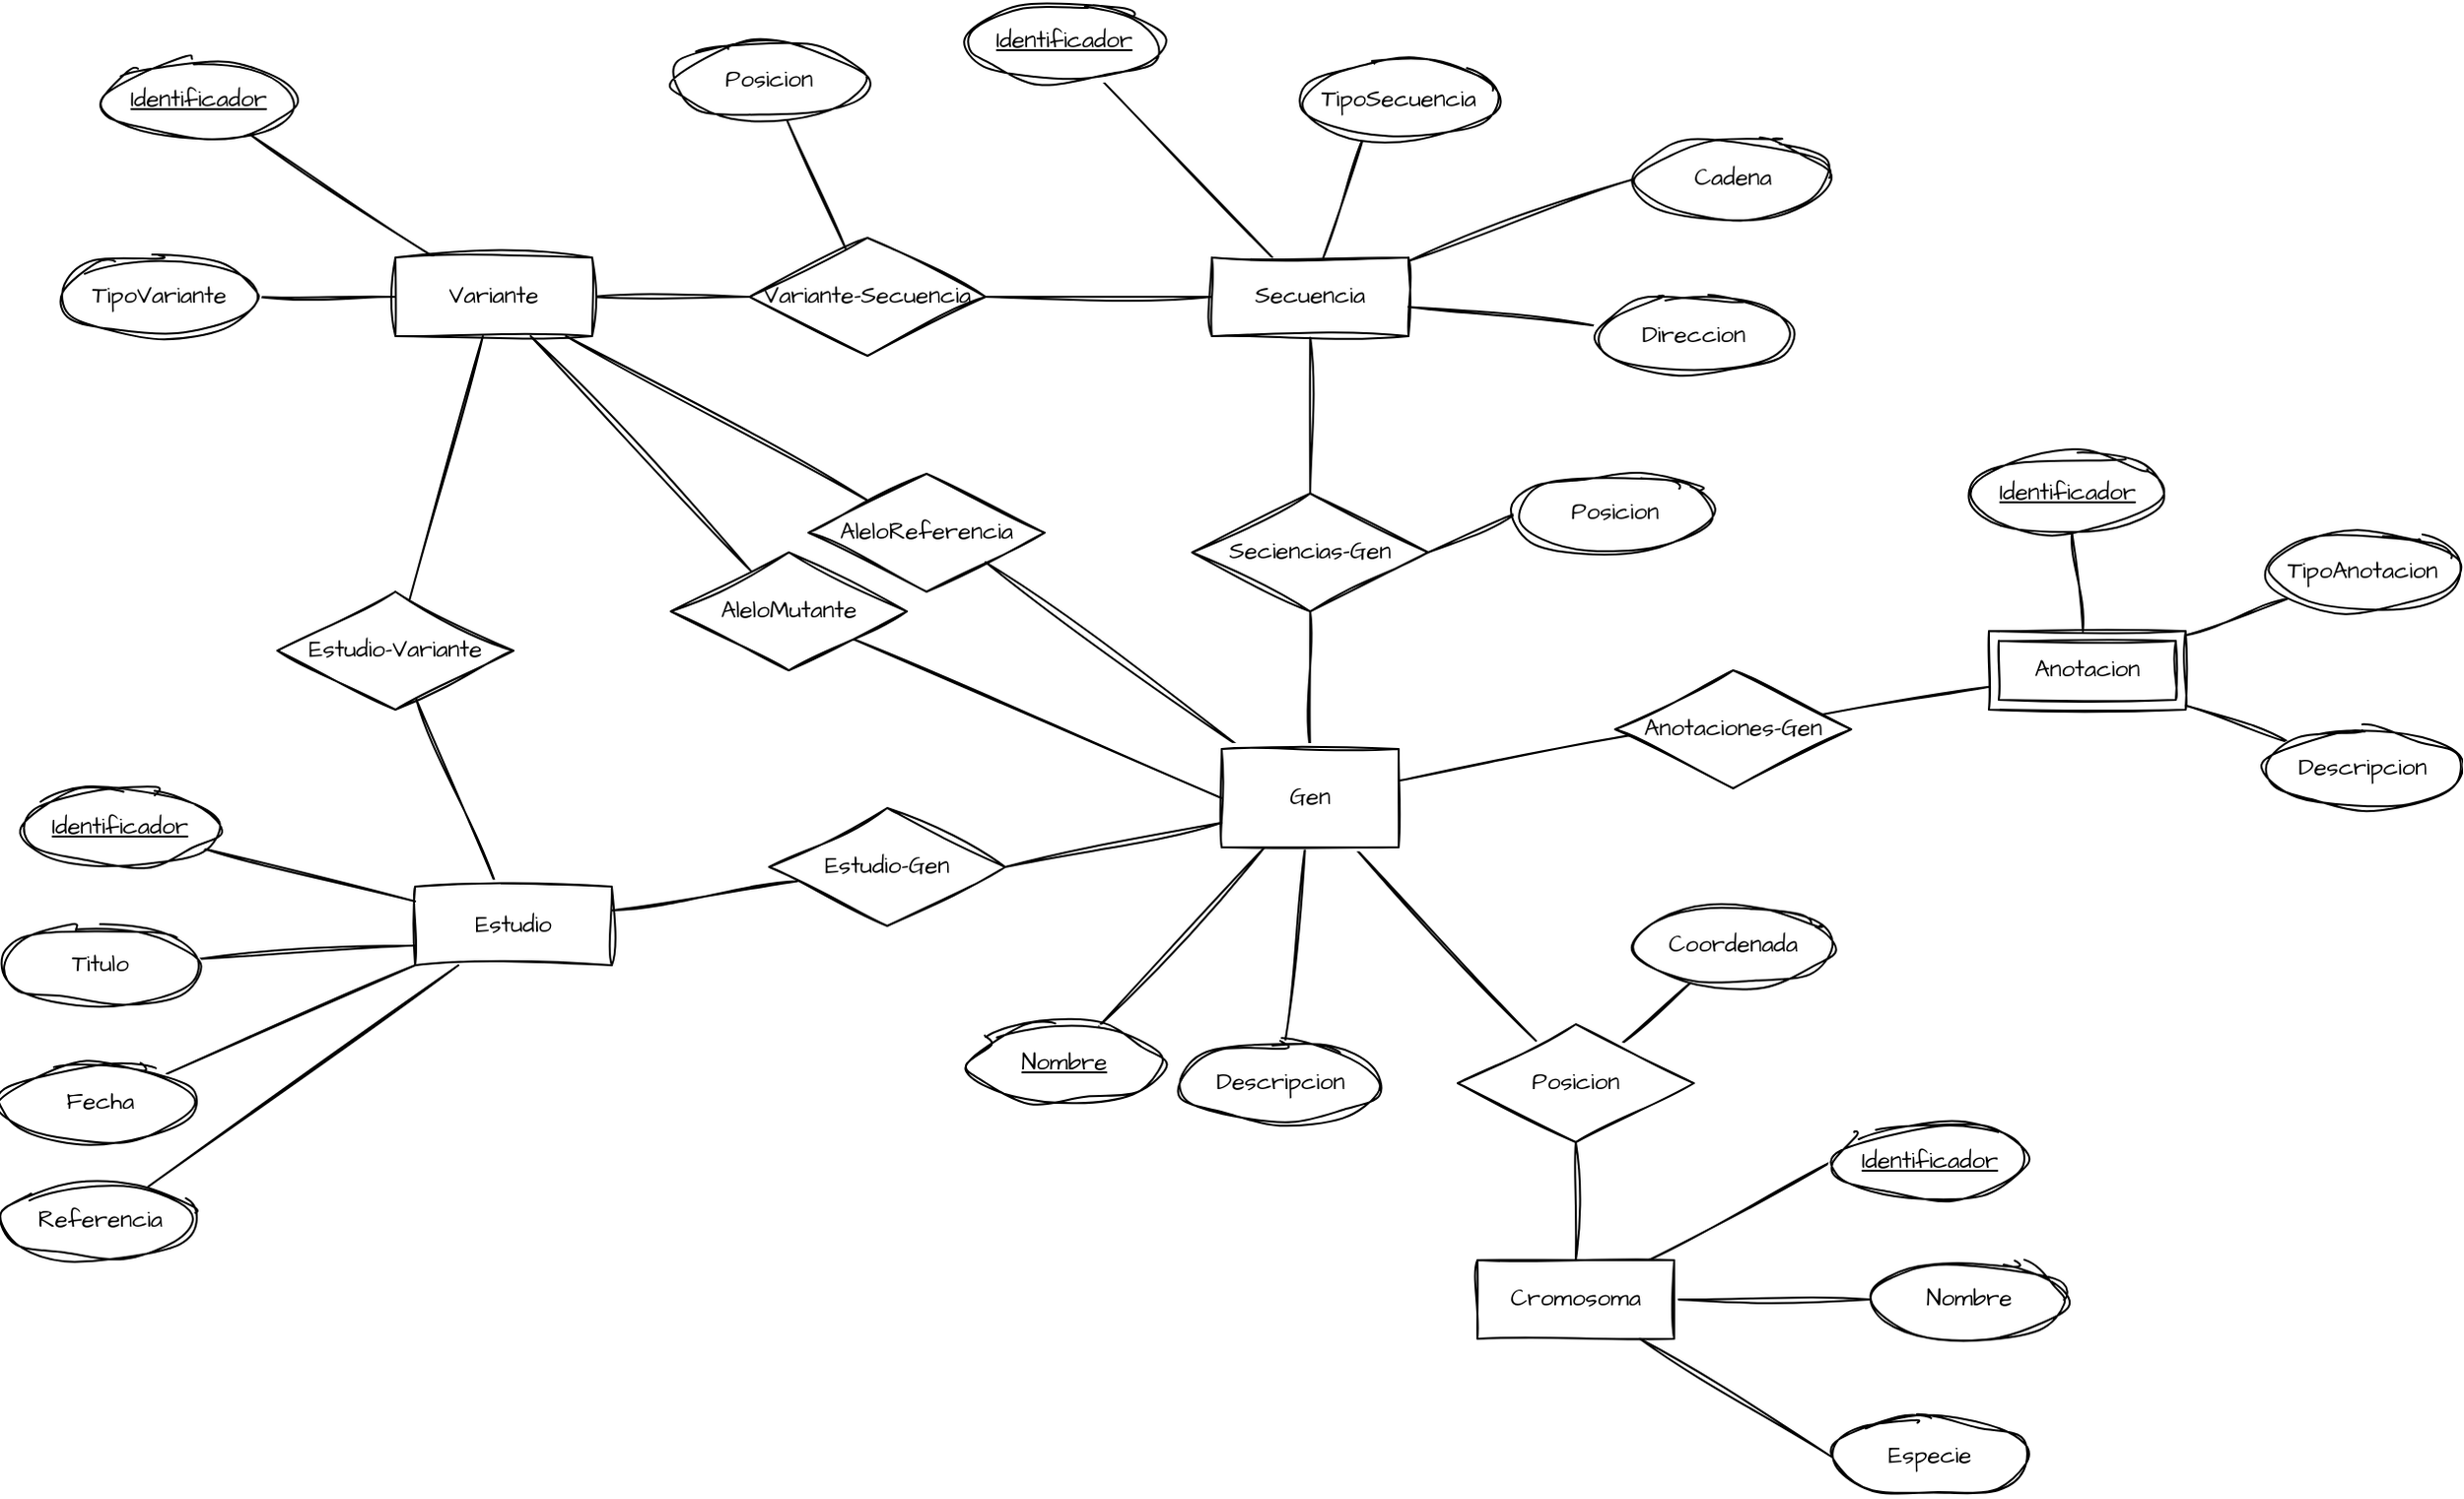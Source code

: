 <mxfile version="24.2.5" type="device">
  <diagram id="R2lEEEUBdFMjLlhIrx00" name="Page-1">
    <mxGraphModel dx="2284" dy="1970" grid="1" gridSize="10" guides="1" tooltips="1" connect="1" arrows="1" fold="1" page="1" pageScale="1" pageWidth="850" pageHeight="1100" math="0" shadow="0" extFonts="Permanent Marker^https://fonts.googleapis.com/css?family=Permanent+Marker">
      <root>
        <mxCell id="0" />
        <mxCell id="1" parent="0" />
        <mxCell id="PZtJmmARqpZn-6BWuwpZ-14" style="rounded=0;sketch=1;hachureGap=4;jiggle=2;curveFitting=1;orthogonalLoop=1;jettySize=auto;html=1;fontFamily=Architects Daughter;fontSource=https%3A%2F%2Ffonts.googleapis.com%2Fcss%3Ffamily%3DArchitects%2BDaughter;endArrow=none;endFill=0;" edge="1" parent="1" source="PZtJmmARqpZn-6BWuwpZ-2" target="PZtJmmARqpZn-6BWuwpZ-36">
          <mxGeometry relative="1" as="geometry" />
        </mxCell>
        <mxCell id="PZtJmmARqpZn-6BWuwpZ-16" style="rounded=0;sketch=1;hachureGap=4;jiggle=2;curveFitting=1;orthogonalLoop=1;jettySize=auto;html=1;fontFamily=Architects Daughter;fontSource=https%3A%2F%2Ffonts.googleapis.com%2Fcss%3Ffamily%3DArchitects%2BDaughter;endArrow=none;endFill=0;" edge="1" parent="1" source="PZtJmmARqpZn-6BWuwpZ-2" target="PZtJmmARqpZn-6BWuwpZ-15">
          <mxGeometry relative="1" as="geometry" />
        </mxCell>
        <mxCell id="PZtJmmARqpZn-6BWuwpZ-20" style="rounded=0;sketch=1;hachureGap=4;jiggle=2;curveFitting=1;orthogonalLoop=1;jettySize=auto;html=1;exitX=0.75;exitY=1;exitDx=0;exitDy=0;fontFamily=Architects Daughter;fontSource=https%3A%2F%2Ffonts.googleapis.com%2Fcss%3Ffamily%3DArchitects%2BDaughter;endArrow=none;endFill=0;" edge="1" parent="1" source="PZtJmmARqpZn-6BWuwpZ-2" target="PZtJmmARqpZn-6BWuwpZ-19">
          <mxGeometry relative="1" as="geometry" />
        </mxCell>
        <mxCell id="PZtJmmARqpZn-6BWuwpZ-34" style="edgeStyle=orthogonalEdgeStyle;rounded=0;sketch=1;hachureGap=4;jiggle=2;curveFitting=1;orthogonalLoop=1;jettySize=auto;html=1;fontFamily=Architects Daughter;fontSource=https%3A%2F%2Ffonts.googleapis.com%2Fcss%3Ffamily%3DArchitects%2BDaughter;endArrow=none;endFill=0;" edge="1" parent="1" source="PZtJmmARqpZn-6BWuwpZ-2" target="PZtJmmARqpZn-6BWuwpZ-6">
          <mxGeometry relative="1" as="geometry" />
        </mxCell>
        <mxCell id="PZtJmmARqpZn-6BWuwpZ-54" style="rounded=0;sketch=1;hachureGap=4;jiggle=2;curveFitting=1;orthogonalLoop=1;jettySize=auto;html=1;fontFamily=Architects Daughter;fontSource=https%3A%2F%2Ffonts.googleapis.com%2Fcss%3Ffamily%3DArchitects%2BDaughter;endArrow=none;endFill=0;entryX=1;entryY=1;entryDx=0;entryDy=0;" edge="1" parent="1" source="PZtJmmARqpZn-6BWuwpZ-2" target="PZtJmmARqpZn-6BWuwpZ-73">
          <mxGeometry relative="1" as="geometry">
            <mxPoint x="200" y="190" as="targetPoint" />
          </mxGeometry>
        </mxCell>
        <mxCell id="PZtJmmARqpZn-6BWuwpZ-2" value="Gen" style="whiteSpace=wrap;html=1;align=center;sketch=1;hachureGap=4;jiggle=2;curveFitting=1;fontFamily=Architects Daughter;fontSource=https%3A%2F%2Ffonts.googleapis.com%2Fcss%3Ffamily%3DArchitects%2BDaughter;" vertex="1" parent="1">
          <mxGeometry x="390" y="230" width="90" height="50" as="geometry" />
        </mxCell>
        <mxCell id="PZtJmmARqpZn-6BWuwpZ-51" style="rounded=0;sketch=1;hachureGap=4;jiggle=2;curveFitting=1;orthogonalLoop=1;jettySize=auto;html=1;fontFamily=Architects Daughter;fontSource=https%3A%2F%2Ffonts.googleapis.com%2Fcss%3Ffamily%3DArchitects%2BDaughter;endArrow=none;endFill=0;" edge="1" parent="1" source="PZtJmmARqpZn-6BWuwpZ-3" target="PZtJmmARqpZn-6BWuwpZ-4">
          <mxGeometry relative="1" as="geometry" />
        </mxCell>
        <mxCell id="PZtJmmARqpZn-6BWuwpZ-3" value="Anotaciones-Gen" style="shape=rhombus;perimeter=rhombusPerimeter;whiteSpace=wrap;html=1;align=center;sketch=1;hachureGap=4;jiggle=2;curveFitting=1;fontFamily=Architects Daughter;fontSource=https%3A%2F%2Ffonts.googleapis.com%2Fcss%3Ffamily%3DArchitects%2BDaughter;" vertex="1" parent="1">
          <mxGeometry x="590" y="190" width="120" height="60" as="geometry" />
        </mxCell>
        <mxCell id="PZtJmmARqpZn-6BWuwpZ-59" style="rounded=0;sketch=1;hachureGap=4;jiggle=2;curveFitting=1;orthogonalLoop=1;jettySize=auto;html=1;fontFamily=Architects Daughter;fontSource=https%3A%2F%2Ffonts.googleapis.com%2Fcss%3Ffamily%3DArchitects%2BDaughter;endArrow=none;endFill=0;" edge="1" parent="1" source="PZtJmmARqpZn-6BWuwpZ-4" target="PZtJmmARqpZn-6BWuwpZ-58">
          <mxGeometry relative="1" as="geometry" />
        </mxCell>
        <mxCell id="PZtJmmARqpZn-6BWuwpZ-77" style="rounded=0;sketch=1;hachureGap=4;jiggle=2;curveFitting=1;orthogonalLoop=1;jettySize=auto;html=1;fontFamily=Architects Daughter;fontSource=https%3A%2F%2Ffonts.googleapis.com%2Fcss%3Ffamily%3DArchitects%2BDaughter;endArrow=none;endFill=0;" edge="1" parent="1" source="PZtJmmARqpZn-6BWuwpZ-4" target="PZtJmmARqpZn-6BWuwpZ-60">
          <mxGeometry relative="1" as="geometry" />
        </mxCell>
        <mxCell id="PZtJmmARqpZn-6BWuwpZ-80" style="rounded=0;sketch=1;hachureGap=4;jiggle=2;curveFitting=1;orthogonalLoop=1;jettySize=auto;html=1;fontFamily=Architects Daughter;fontSource=https%3A%2F%2Ffonts.googleapis.com%2Fcss%3Ffamily%3DArchitects%2BDaughter;endArrow=none;endFill=0;" edge="1" parent="1" source="PZtJmmARqpZn-6BWuwpZ-4" target="PZtJmmARqpZn-6BWuwpZ-79">
          <mxGeometry relative="1" as="geometry" />
        </mxCell>
        <mxCell id="PZtJmmARqpZn-6BWuwpZ-4" value="Anotacion" style="shape=ext;margin=3;double=1;whiteSpace=wrap;html=1;align=center;sketch=1;hachureGap=4;jiggle=2;curveFitting=1;fontFamily=Architects Daughter;fontSource=https%3A%2F%2Ffonts.googleapis.com%2Fcss%3Ffamily%3DArchitects%2BDaughter;" vertex="1" parent="1">
          <mxGeometry x="780" y="170" width="100" height="40" as="geometry" />
        </mxCell>
        <mxCell id="PZtJmmARqpZn-6BWuwpZ-6" value="Seciencias-Gen" style="shape=rhombus;perimeter=rhombusPerimeter;whiteSpace=wrap;html=1;align=center;sketch=1;hachureGap=4;jiggle=2;curveFitting=1;fontFamily=Architects Daughter;fontSource=https%3A%2F%2Ffonts.googleapis.com%2Fcss%3Ffamily%3DArchitects%2BDaughter;" vertex="1" parent="1">
          <mxGeometry x="375" y="100" width="120" height="60" as="geometry" />
        </mxCell>
        <mxCell id="PZtJmmARqpZn-6BWuwpZ-35" style="edgeStyle=orthogonalEdgeStyle;rounded=0;sketch=1;hachureGap=4;jiggle=2;curveFitting=1;orthogonalLoop=1;jettySize=auto;html=1;fontFamily=Architects Daughter;fontSource=https%3A%2F%2Ffonts.googleapis.com%2Fcss%3Ffamily%3DArchitects%2BDaughter;endArrow=none;endFill=0;" edge="1" parent="1" source="PZtJmmARqpZn-6BWuwpZ-8" target="PZtJmmARqpZn-6BWuwpZ-6">
          <mxGeometry relative="1" as="geometry" />
        </mxCell>
        <mxCell id="PZtJmmARqpZn-6BWuwpZ-41" style="rounded=0;sketch=1;hachureGap=4;jiggle=2;curveFitting=1;orthogonalLoop=1;jettySize=auto;html=1;fontFamily=Architects Daughter;fontSource=https%3A%2F%2Ffonts.googleapis.com%2Fcss%3Ffamily%3DArchitects%2BDaughter;endArrow=none;endFill=0;" edge="1" parent="1" source="PZtJmmARqpZn-6BWuwpZ-8" target="PZtJmmARqpZn-6BWuwpZ-40">
          <mxGeometry relative="1" as="geometry" />
        </mxCell>
        <mxCell id="PZtJmmARqpZn-6BWuwpZ-42" style="rounded=0;sketch=1;hachureGap=4;jiggle=2;curveFitting=1;orthogonalLoop=1;jettySize=auto;html=1;entryX=0.32;entryY=0.975;entryDx=0;entryDy=0;fontFamily=Architects Daughter;fontSource=https%3A%2F%2Ffonts.googleapis.com%2Fcss%3Ffamily%3DArchitects%2BDaughter;endArrow=none;endFill=0;entryPerimeter=0;" edge="1" parent="1" source="PZtJmmARqpZn-6BWuwpZ-8" target="PZtJmmARqpZn-6BWuwpZ-37">
          <mxGeometry relative="1" as="geometry" />
        </mxCell>
        <mxCell id="PZtJmmARqpZn-6BWuwpZ-43" style="rounded=0;sketch=1;hachureGap=4;jiggle=2;curveFitting=1;orthogonalLoop=1;jettySize=auto;html=1;entryX=0;entryY=0.5;entryDx=0;entryDy=0;fontFamily=Architects Daughter;fontSource=https%3A%2F%2Ffonts.googleapis.com%2Fcss%3Ffamily%3DArchitects%2BDaughter;endArrow=none;endFill=0;" edge="1" parent="1" source="PZtJmmARqpZn-6BWuwpZ-8" target="PZtJmmARqpZn-6BWuwpZ-38">
          <mxGeometry relative="1" as="geometry" />
        </mxCell>
        <mxCell id="PZtJmmARqpZn-6BWuwpZ-45" style="rounded=0;sketch=1;hachureGap=4;jiggle=2;curveFitting=1;orthogonalLoop=1;jettySize=auto;html=1;fontFamily=Architects Daughter;fontSource=https%3A%2F%2Ffonts.googleapis.com%2Fcss%3Ffamily%3DArchitects%2BDaughter;exitX=1;exitY=0.5;exitDx=0;exitDy=0;endArrow=none;endFill=0;entryX=0;entryY=0.5;entryDx=0;entryDy=0;" edge="1" parent="1" source="PZtJmmARqpZn-6BWuwpZ-6" target="PZtJmmARqpZn-6BWuwpZ-44">
          <mxGeometry relative="1" as="geometry" />
        </mxCell>
        <mxCell id="PZtJmmARqpZn-6BWuwpZ-49" style="rounded=0;sketch=1;hachureGap=4;jiggle=2;curveFitting=1;orthogonalLoop=1;jettySize=auto;html=1;fontFamily=Architects Daughter;fontSource=https%3A%2F%2Ffonts.googleapis.com%2Fcss%3Ffamily%3DArchitects%2BDaughter;endArrow=none;endFill=0;" edge="1" parent="1" source="PZtJmmARqpZn-6BWuwpZ-8" target="PZtJmmARqpZn-6BWuwpZ-48">
          <mxGeometry relative="1" as="geometry" />
        </mxCell>
        <mxCell id="PZtJmmARqpZn-6BWuwpZ-8" value="Secuencia" style="whiteSpace=wrap;html=1;align=center;sketch=1;hachureGap=4;jiggle=2;curveFitting=1;fontFamily=Architects Daughter;fontSource=https%3A%2F%2Ffonts.googleapis.com%2Fcss%3Ffamily%3DArchitects%2BDaughter;" vertex="1" parent="1">
          <mxGeometry x="385" y="-20" width="100" height="40" as="geometry" />
        </mxCell>
        <mxCell id="PZtJmmARqpZn-6BWuwpZ-81" style="rounded=0;sketch=1;hachureGap=4;jiggle=2;curveFitting=1;orthogonalLoop=1;jettySize=auto;html=1;entryX=0;entryY=0.75;entryDx=0;entryDy=0;fontFamily=Architects Daughter;fontSource=https%3A%2F%2Ffonts.googleapis.com%2Fcss%3Ffamily%3DArchitects%2BDaughter;endArrow=none;endFill=0;exitX=1;exitY=0.5;exitDx=0;exitDy=0;" edge="1" parent="1" source="PZtJmmARqpZn-6BWuwpZ-91" target="PZtJmmARqpZn-6BWuwpZ-2">
          <mxGeometry relative="1" as="geometry" />
        </mxCell>
        <mxCell id="PZtJmmARqpZn-6BWuwpZ-92" style="rounded=0;sketch=1;hachureGap=4;jiggle=2;curveFitting=1;orthogonalLoop=1;jettySize=auto;html=1;fontFamily=Architects Daughter;fontSource=https%3A%2F%2Ffonts.googleapis.com%2Fcss%3Ffamily%3DArchitects%2BDaughter;endArrow=none;endFill=0;" edge="1" parent="1" source="PZtJmmARqpZn-6BWuwpZ-9" target="PZtJmmARqpZn-6BWuwpZ-91">
          <mxGeometry relative="1" as="geometry" />
        </mxCell>
        <mxCell id="PZtJmmARqpZn-6BWuwpZ-94" style="rounded=0;sketch=1;hachureGap=4;jiggle=2;curveFitting=1;orthogonalLoop=1;jettySize=auto;html=1;fontFamily=Architects Daughter;fontSource=https%3A%2F%2Ffonts.googleapis.com%2Fcss%3Ffamily%3DArchitects%2BDaughter;endArrow=none;endFill=0;" edge="1" parent="1" source="PZtJmmARqpZn-6BWuwpZ-9" target="PZtJmmARqpZn-6BWuwpZ-93">
          <mxGeometry relative="1" as="geometry" />
        </mxCell>
        <mxCell id="PZtJmmARqpZn-6BWuwpZ-9" value="Estudio" style="whiteSpace=wrap;html=1;align=center;sketch=1;hachureGap=4;jiggle=2;curveFitting=1;fontFamily=Architects Daughter;fontSource=https%3A%2F%2Ffonts.googleapis.com%2Fcss%3Ffamily%3DArchitects%2BDaughter;" vertex="1" parent="1">
          <mxGeometry x="-20" y="300" width="100" height="40" as="geometry" />
        </mxCell>
        <mxCell id="PZtJmmARqpZn-6BWuwpZ-55" style="rounded=0;sketch=1;hachureGap=4;jiggle=2;curveFitting=1;orthogonalLoop=1;jettySize=auto;html=1;fontFamily=Architects Daughter;fontSource=https%3A%2F%2Ffonts.googleapis.com%2Fcss%3Ffamily%3DArchitects%2BDaughter;endArrow=none;endFill=0;exitX=0;exitY=0.5;exitDx=0;exitDy=0;entryX=1;entryY=0.5;entryDx=0;entryDy=0;" edge="1" parent="1" source="PZtJmmARqpZn-6BWuwpZ-8" target="PZtJmmARqpZn-6BWuwpZ-11">
          <mxGeometry relative="1" as="geometry" />
        </mxCell>
        <mxCell id="PZtJmmARqpZn-6BWuwpZ-11" value="Variante-Secuencia" style="shape=rhombus;perimeter=rhombusPerimeter;whiteSpace=wrap;html=1;align=center;sketch=1;hachureGap=4;jiggle=2;curveFitting=1;fontFamily=Architects Daughter;fontSource=https%3A%2F%2Ffonts.googleapis.com%2Fcss%3Ffamily%3DArchitects%2BDaughter;" vertex="1" parent="1">
          <mxGeometry x="150" y="-30" width="120" height="60" as="geometry" />
        </mxCell>
        <mxCell id="PZtJmmARqpZn-6BWuwpZ-15" value="Descripcion" style="ellipse;whiteSpace=wrap;html=1;align=center;sketch=1;hachureGap=4;jiggle=2;curveFitting=1;fontFamily=Architects Daughter;fontSource=https%3A%2F%2Ffonts.googleapis.com%2Fcss%3Ffamily%3DArchitects%2BDaughter;" vertex="1" parent="1">
          <mxGeometry x="370" y="380" width="100" height="40" as="geometry" />
        </mxCell>
        <mxCell id="PZtJmmARqpZn-6BWuwpZ-23" style="rounded=0;sketch=1;hachureGap=4;jiggle=2;curveFitting=1;orthogonalLoop=1;jettySize=auto;html=1;entryX=0;entryY=0.5;entryDx=0;entryDy=0;fontFamily=Architects Daughter;fontSource=https%3A%2F%2Ffonts.googleapis.com%2Fcss%3Ffamily%3DArchitects%2BDaughter;endArrow=none;endFill=0;" edge="1" parent="1" source="PZtJmmARqpZn-6BWuwpZ-18" target="PZtJmmARqpZn-6BWuwpZ-22">
          <mxGeometry relative="1" as="geometry" />
        </mxCell>
        <mxCell id="PZtJmmARqpZn-6BWuwpZ-27" style="rounded=0;sketch=1;hachureGap=4;jiggle=2;curveFitting=1;orthogonalLoop=1;jettySize=auto;html=1;entryX=0;entryY=0.5;entryDx=0;entryDy=0;fontFamily=Architects Daughter;fontSource=https%3A%2F%2Ffonts.googleapis.com%2Fcss%3Ffamily%3DArchitects%2BDaughter;endArrow=none;endFill=0;" edge="1" parent="1" source="PZtJmmARqpZn-6BWuwpZ-18" target="PZtJmmARqpZn-6BWuwpZ-26">
          <mxGeometry relative="1" as="geometry" />
        </mxCell>
        <mxCell id="PZtJmmARqpZn-6BWuwpZ-29" style="edgeStyle=orthogonalEdgeStyle;rounded=0;sketch=1;hachureGap=4;jiggle=2;curveFitting=1;orthogonalLoop=1;jettySize=auto;html=1;fontFamily=Architects Daughter;fontSource=https%3A%2F%2Ffonts.googleapis.com%2Fcss%3Ffamily%3DArchitects%2BDaughter;endArrow=none;endFill=0;" edge="1" parent="1" source="PZtJmmARqpZn-6BWuwpZ-18" target="PZtJmmARqpZn-6BWuwpZ-24">
          <mxGeometry relative="1" as="geometry" />
        </mxCell>
        <mxCell id="PZtJmmARqpZn-6BWuwpZ-18" value="Cromosoma" style="whiteSpace=wrap;html=1;align=center;sketch=1;hachureGap=4;jiggle=2;curveFitting=1;fontFamily=Architects Daughter;fontSource=https%3A%2F%2Ffonts.googleapis.com%2Fcss%3Ffamily%3DArchitects%2BDaughter;" vertex="1" parent="1">
          <mxGeometry x="520" y="490" width="100" height="40" as="geometry" />
        </mxCell>
        <mxCell id="PZtJmmARqpZn-6BWuwpZ-21" style="rounded=0;sketch=1;hachureGap=4;jiggle=2;curveFitting=1;orthogonalLoop=1;jettySize=auto;html=1;fontFamily=Architects Daughter;fontSource=https%3A%2F%2Ffonts.googleapis.com%2Fcss%3Ffamily%3DArchitects%2BDaughter;endArrow=none;endFill=0;" edge="1" parent="1" source="PZtJmmARqpZn-6BWuwpZ-19" target="PZtJmmARqpZn-6BWuwpZ-18">
          <mxGeometry relative="1" as="geometry" />
        </mxCell>
        <mxCell id="PZtJmmARqpZn-6BWuwpZ-31" style="rounded=0;sketch=1;hachureGap=4;jiggle=2;curveFitting=1;orthogonalLoop=1;jettySize=auto;html=1;fontFamily=Architects Daughter;fontSource=https%3A%2F%2Ffonts.googleapis.com%2Fcss%3Ffamily%3DArchitects%2BDaughter;endArrow=none;endFill=0;" edge="1" parent="1" source="PZtJmmARqpZn-6BWuwpZ-19" target="PZtJmmARqpZn-6BWuwpZ-30">
          <mxGeometry relative="1" as="geometry" />
        </mxCell>
        <mxCell id="PZtJmmARqpZn-6BWuwpZ-19" value="Posicion" style="shape=rhombus;perimeter=rhombusPerimeter;whiteSpace=wrap;html=1;align=center;sketch=1;hachureGap=4;jiggle=2;curveFitting=1;fontFamily=Architects Daughter;fontSource=https%3A%2F%2Ffonts.googleapis.com%2Fcss%3Ffamily%3DArchitects%2BDaughter;" vertex="1" parent="1">
          <mxGeometry x="510" y="370" width="120" height="60" as="geometry" />
        </mxCell>
        <mxCell id="PZtJmmARqpZn-6BWuwpZ-22" value="Identificador" style="ellipse;whiteSpace=wrap;html=1;align=center;fontStyle=4;sketch=1;hachureGap=4;jiggle=2;curveFitting=1;fontFamily=Architects Daughter;fontSource=https%3A%2F%2Ffonts.googleapis.com%2Fcss%3Ffamily%3DArchitects%2BDaughter;" vertex="1" parent="1">
          <mxGeometry x="700" y="420" width="100" height="40" as="geometry" />
        </mxCell>
        <mxCell id="PZtJmmARqpZn-6BWuwpZ-24" value="Nombre" style="ellipse;whiteSpace=wrap;html=1;align=center;sketch=1;hachureGap=4;jiggle=2;curveFitting=1;fontFamily=Architects Daughter;fontSource=https%3A%2F%2Ffonts.googleapis.com%2Fcss%3Ffamily%3DArchitects%2BDaughter;" vertex="1" parent="1">
          <mxGeometry x="720" y="490" width="100" height="40" as="geometry" />
        </mxCell>
        <mxCell id="PZtJmmARqpZn-6BWuwpZ-26" value="Especie" style="ellipse;whiteSpace=wrap;html=1;align=center;sketch=1;hachureGap=4;jiggle=2;curveFitting=1;fontFamily=Architects Daughter;fontSource=https%3A%2F%2Ffonts.googleapis.com%2Fcss%3Ffamily%3DArchitects%2BDaughter;" vertex="1" parent="1">
          <mxGeometry x="700" y="570" width="100" height="40" as="geometry" />
        </mxCell>
        <mxCell id="PZtJmmARqpZn-6BWuwpZ-30" value="Coordenada" style="ellipse;whiteSpace=wrap;html=1;align=center;sketch=1;hachureGap=4;jiggle=2;curveFitting=1;fontFamily=Architects Daughter;fontSource=https%3A%2F%2Ffonts.googleapis.com%2Fcss%3Ffamily%3DArchitects%2BDaughter;" vertex="1" parent="1">
          <mxGeometry x="600" y="310" width="100" height="40" as="geometry" />
        </mxCell>
        <mxCell id="PZtJmmARqpZn-6BWuwpZ-36" value="Nombre" style="ellipse;whiteSpace=wrap;html=1;align=center;fontStyle=4;sketch=1;hachureGap=4;jiggle=2;curveFitting=1;fontFamily=Architects Daughter;fontSource=https%3A%2F%2Ffonts.googleapis.com%2Fcss%3Ffamily%3DArchitects%2BDaughter;" vertex="1" parent="1">
          <mxGeometry x="260" y="370" width="100" height="40" as="geometry" />
        </mxCell>
        <mxCell id="PZtJmmARqpZn-6BWuwpZ-37" value="TipoSecuencia" style="ellipse;whiteSpace=wrap;html=1;align=center;sketch=1;hachureGap=4;jiggle=2;curveFitting=1;fontFamily=Architects Daughter;fontSource=https%3A%2F%2Ffonts.googleapis.com%2Fcss%3Ffamily%3DArchitects%2BDaughter;" vertex="1" parent="1">
          <mxGeometry x="430" y="-120" width="100" height="40" as="geometry" />
        </mxCell>
        <mxCell id="PZtJmmARqpZn-6BWuwpZ-38" value="Cadena" style="ellipse;whiteSpace=wrap;html=1;align=center;sketch=1;hachureGap=4;jiggle=2;curveFitting=1;fontFamily=Architects Daughter;fontSource=https%3A%2F%2Ffonts.googleapis.com%2Fcss%3Ffamily%3DArchitects%2BDaughter;" vertex="1" parent="1">
          <mxGeometry x="600" y="-80" width="100" height="40" as="geometry" />
        </mxCell>
        <mxCell id="PZtJmmARqpZn-6BWuwpZ-40" value="Identificador" style="ellipse;whiteSpace=wrap;html=1;align=center;fontStyle=4;sketch=1;hachureGap=4;jiggle=2;curveFitting=1;fontFamily=Architects Daughter;fontSource=https%3A%2F%2Ffonts.googleapis.com%2Fcss%3Ffamily%3DArchitects%2BDaughter;" vertex="1" parent="1">
          <mxGeometry x="260" y="-150" width="100" height="40" as="geometry" />
        </mxCell>
        <mxCell id="PZtJmmARqpZn-6BWuwpZ-44" value="Posicion" style="ellipse;whiteSpace=wrap;html=1;align=center;sketch=1;hachureGap=4;jiggle=2;curveFitting=1;fontFamily=Architects Daughter;fontSource=https%3A%2F%2Ffonts.googleapis.com%2Fcss%3Ffamily%3DArchitects%2BDaughter;" vertex="1" parent="1">
          <mxGeometry x="540" y="90" width="100" height="40" as="geometry" />
        </mxCell>
        <mxCell id="PZtJmmARqpZn-6BWuwpZ-48" value="Direccion" style="ellipse;whiteSpace=wrap;html=1;align=center;sketch=1;hachureGap=4;jiggle=2;curveFitting=1;fontFamily=Architects Daughter;fontSource=https%3A%2F%2Ffonts.googleapis.com%2Fcss%3Ffamily%3DArchitects%2BDaughter;" vertex="1" parent="1">
          <mxGeometry x="580" width="100" height="40" as="geometry" />
        </mxCell>
        <mxCell id="PZtJmmARqpZn-6BWuwpZ-50" style="rounded=0;sketch=1;hachureGap=4;jiggle=2;curveFitting=1;orthogonalLoop=1;jettySize=auto;html=1;entryX=0.067;entryY=0.55;entryDx=0;entryDy=0;entryPerimeter=0;fontFamily=Architects Daughter;fontSource=https%3A%2F%2Ffonts.googleapis.com%2Fcss%3Ffamily%3DArchitects%2BDaughter;endArrow=none;endFill=0;" edge="1" parent="1" source="PZtJmmARqpZn-6BWuwpZ-2" target="PZtJmmARqpZn-6BWuwpZ-3">
          <mxGeometry relative="1" as="geometry" />
        </mxCell>
        <mxCell id="PZtJmmARqpZn-6BWuwpZ-67" style="rounded=0;sketch=1;hachureGap=4;jiggle=2;curveFitting=1;orthogonalLoop=1;jettySize=auto;html=1;entryX=0;entryY=0.5;entryDx=0;entryDy=0;fontFamily=Architects Daughter;fontSource=https%3A%2F%2Ffonts.googleapis.com%2Fcss%3Ffamily%3DArchitects%2BDaughter;endArrow=none;endFill=0;" edge="1" parent="1" source="PZtJmmARqpZn-6BWuwpZ-52" target="PZtJmmARqpZn-6BWuwpZ-11">
          <mxGeometry relative="1" as="geometry" />
        </mxCell>
        <mxCell id="PZtJmmARqpZn-6BWuwpZ-78" style="rounded=0;sketch=1;hachureGap=4;jiggle=2;curveFitting=1;orthogonalLoop=1;jettySize=auto;html=1;fontFamily=Architects Daughter;fontSource=https%3A%2F%2Ffonts.googleapis.com%2Fcss%3Ffamily%3DArchitects%2BDaughter;endArrow=none;endFill=0;" edge="1" parent="1" source="PZtJmmARqpZn-6BWuwpZ-52" target="PZtJmmARqpZn-6BWuwpZ-76">
          <mxGeometry relative="1" as="geometry" />
        </mxCell>
        <mxCell id="PZtJmmARqpZn-6BWuwpZ-52" value="Variante" style="whiteSpace=wrap;html=1;align=center;sketch=1;hachureGap=4;jiggle=2;curveFitting=1;fontFamily=Architects Daughter;fontSource=https%3A%2F%2Ffonts.googleapis.com%2Fcss%3Ffamily%3DArchitects%2BDaughter;" vertex="1" parent="1">
          <mxGeometry x="-30" y="-20" width="100" height="40" as="geometry" />
        </mxCell>
        <mxCell id="PZtJmmARqpZn-6BWuwpZ-57" style="rounded=0;sketch=1;hachureGap=4;jiggle=2;curveFitting=1;orthogonalLoop=1;jettySize=auto;html=1;fontFamily=Architects Daughter;fontSource=https%3A%2F%2Ffonts.googleapis.com%2Fcss%3Ffamily%3DArchitects%2BDaughter;endArrow=none;endFill=0;" edge="1" parent="1" source="PZtJmmARqpZn-6BWuwpZ-56" target="PZtJmmARqpZn-6BWuwpZ-11">
          <mxGeometry relative="1" as="geometry" />
        </mxCell>
        <mxCell id="PZtJmmARqpZn-6BWuwpZ-56" value="Posicion" style="ellipse;whiteSpace=wrap;html=1;align=center;sketch=1;hachureGap=4;jiggle=2;curveFitting=1;fontFamily=Architects Daughter;fontSource=https%3A%2F%2Ffonts.googleapis.com%2Fcss%3Ffamily%3DArchitects%2BDaughter;" vertex="1" parent="1">
          <mxGeometry x="110" y="-130" width="100" height="40" as="geometry" />
        </mxCell>
        <mxCell id="PZtJmmARqpZn-6BWuwpZ-58" value="Identificador" style="ellipse;whiteSpace=wrap;html=1;align=center;fontStyle=4;sketch=1;hachureGap=4;jiggle=2;curveFitting=1;fontFamily=Architects Daughter;fontSource=https%3A%2F%2Ffonts.googleapis.com%2Fcss%3Ffamily%3DArchitects%2BDaughter;" vertex="1" parent="1">
          <mxGeometry x="770" y="80" width="100" height="40" as="geometry" />
        </mxCell>
        <mxCell id="PZtJmmARqpZn-6BWuwpZ-60" value="TipoAnotacion" style="ellipse;whiteSpace=wrap;html=1;align=center;sketch=1;hachureGap=4;jiggle=2;curveFitting=1;fontFamily=Architects Daughter;fontSource=https%3A%2F%2Ffonts.googleapis.com%2Fcss%3Ffamily%3DArchitects%2BDaughter;" vertex="1" parent="1">
          <mxGeometry x="920" y="120" width="100" height="40" as="geometry" />
        </mxCell>
        <mxCell id="PZtJmmARqpZn-6BWuwpZ-63" style="edgeStyle=orthogonalEdgeStyle;rounded=0;sketch=1;hachureGap=4;jiggle=2;curveFitting=1;orthogonalLoop=1;jettySize=auto;html=1;entryX=0;entryY=0.5;entryDx=0;entryDy=0;fontFamily=Architects Daughter;fontSource=https%3A%2F%2Ffonts.googleapis.com%2Fcss%3Ffamily%3DArchitects%2BDaughter;endArrow=none;endFill=0;" edge="1" parent="1" source="PZtJmmARqpZn-6BWuwpZ-62" target="PZtJmmARqpZn-6BWuwpZ-52">
          <mxGeometry relative="1" as="geometry" />
        </mxCell>
        <mxCell id="PZtJmmARqpZn-6BWuwpZ-62" value="TipoVariante" style="ellipse;whiteSpace=wrap;html=1;align=center;sketch=1;hachureGap=4;jiggle=2;curveFitting=1;fontFamily=Architects Daughter;fontSource=https%3A%2F%2Ffonts.googleapis.com%2Fcss%3Ffamily%3DArchitects%2BDaughter;" vertex="1" parent="1">
          <mxGeometry x="-200" y="-20" width="100" height="40" as="geometry" />
        </mxCell>
        <mxCell id="PZtJmmARqpZn-6BWuwpZ-71" style="rounded=0;sketch=1;hachureGap=4;jiggle=2;curveFitting=1;orthogonalLoop=1;jettySize=auto;html=1;fontFamily=Architects Daughter;fontSource=https%3A%2F%2Ffonts.googleapis.com%2Fcss%3Ffamily%3DArchitects%2BDaughter;endArrow=none;endFill=0;" edge="1" parent="1" source="PZtJmmARqpZn-6BWuwpZ-70" target="PZtJmmARqpZn-6BWuwpZ-52">
          <mxGeometry relative="1" as="geometry" />
        </mxCell>
        <mxCell id="PZtJmmARqpZn-6BWuwpZ-72" style="rounded=0;sketch=1;hachureGap=4;jiggle=2;curveFitting=1;orthogonalLoop=1;jettySize=auto;html=1;fontFamily=Architects Daughter;fontSource=https%3A%2F%2Ffonts.googleapis.com%2Fcss%3Ffamily%3DArchitects%2BDaughter;entryX=0;entryY=0.5;entryDx=0;entryDy=0;endArrow=none;endFill=0;" edge="1" parent="1" source="PZtJmmARqpZn-6BWuwpZ-70" target="PZtJmmARqpZn-6BWuwpZ-2">
          <mxGeometry relative="1" as="geometry">
            <mxPoint x="-10" y="130" as="targetPoint" />
          </mxGeometry>
        </mxCell>
        <mxCell id="PZtJmmARqpZn-6BWuwpZ-70" value="AleloMutante" style="shape=rhombus;perimeter=rhombusPerimeter;whiteSpace=wrap;html=1;align=center;sketch=1;hachureGap=4;jiggle=2;curveFitting=1;fontFamily=Architects Daughter;fontSource=https%3A%2F%2Ffonts.googleapis.com%2Fcss%3Ffamily%3DArchitects%2BDaughter;" vertex="1" parent="1">
          <mxGeometry x="110" y="130" width="120" height="60" as="geometry" />
        </mxCell>
        <mxCell id="PZtJmmARqpZn-6BWuwpZ-74" style="rounded=0;sketch=1;hachureGap=4;jiggle=2;curveFitting=1;orthogonalLoop=1;jettySize=auto;html=1;fontFamily=Architects Daughter;fontSource=https%3A%2F%2Ffonts.googleapis.com%2Fcss%3Ffamily%3DArchitects%2BDaughter;endArrow=none;endFill=0;" edge="1" parent="1" source="PZtJmmARqpZn-6BWuwpZ-73" target="PZtJmmARqpZn-6BWuwpZ-52">
          <mxGeometry relative="1" as="geometry" />
        </mxCell>
        <mxCell id="PZtJmmARqpZn-6BWuwpZ-73" value="AleloReferencia" style="shape=rhombus;perimeter=rhombusPerimeter;whiteSpace=wrap;html=1;align=center;sketch=1;hachureGap=4;jiggle=2;curveFitting=1;fontFamily=Architects Daughter;fontSource=https%3A%2F%2Ffonts.googleapis.com%2Fcss%3Ffamily%3DArchitects%2BDaughter;" vertex="1" parent="1">
          <mxGeometry x="180" y="90" width="120" height="60" as="geometry" />
        </mxCell>
        <mxCell id="PZtJmmARqpZn-6BWuwpZ-76" value="Identificador" style="ellipse;whiteSpace=wrap;html=1;align=center;fontStyle=4;sketch=1;hachureGap=4;jiggle=2;curveFitting=1;fontFamily=Architects Daughter;fontSource=https%3A%2F%2Ffonts.googleapis.com%2Fcss%3Ffamily%3DArchitects%2BDaughter;" vertex="1" parent="1">
          <mxGeometry x="-180" y="-120" width="100" height="40" as="geometry" />
        </mxCell>
        <mxCell id="PZtJmmARqpZn-6BWuwpZ-79" value="Descripcion" style="ellipse;whiteSpace=wrap;html=1;align=center;sketch=1;hachureGap=4;jiggle=2;curveFitting=1;fontFamily=Architects Daughter;fontSource=https%3A%2F%2Ffonts.googleapis.com%2Fcss%3Ffamily%3DArchitects%2BDaughter;" vertex="1" parent="1">
          <mxGeometry x="920" y="220" width="100" height="40" as="geometry" />
        </mxCell>
        <mxCell id="PZtJmmARqpZn-6BWuwpZ-87" value="" style="rounded=0;sketch=1;hachureGap=4;jiggle=2;curveFitting=1;orthogonalLoop=1;jettySize=auto;html=1;fontFamily=Architects Daughter;fontSource=https%3A%2F%2Ffonts.googleapis.com%2Fcss%3Ffamily%3DArchitects%2BDaughter;endArrow=none;endFill=0;" edge="1" parent="1" source="PZtJmmARqpZn-6BWuwpZ-82" target="PZtJmmARqpZn-6BWuwpZ-9">
          <mxGeometry relative="1" as="geometry" />
        </mxCell>
        <mxCell id="PZtJmmARqpZn-6BWuwpZ-82" value="Identificador" style="ellipse;whiteSpace=wrap;html=1;align=center;fontStyle=4;sketch=1;hachureGap=4;jiggle=2;curveFitting=1;fontFamily=Architects Daughter;fontSource=https%3A%2F%2Ffonts.googleapis.com%2Fcss%3Ffamily%3DArchitects%2BDaughter;" vertex="1" parent="1">
          <mxGeometry x="-220" y="250" width="100" height="40" as="geometry" />
        </mxCell>
        <mxCell id="PZtJmmARqpZn-6BWuwpZ-88" style="rounded=0;sketch=1;hachureGap=4;jiggle=2;curveFitting=1;orthogonalLoop=1;jettySize=auto;html=1;entryX=0;entryY=0.75;entryDx=0;entryDy=0;fontFamily=Architects Daughter;fontSource=https%3A%2F%2Ffonts.googleapis.com%2Fcss%3Ffamily%3DArchitects%2BDaughter;endArrow=none;endFill=0;" edge="1" parent="1" source="PZtJmmARqpZn-6BWuwpZ-84" target="PZtJmmARqpZn-6BWuwpZ-9">
          <mxGeometry relative="1" as="geometry" />
        </mxCell>
        <mxCell id="PZtJmmARqpZn-6BWuwpZ-84" value="Titulo" style="ellipse;whiteSpace=wrap;html=1;align=center;sketch=1;hachureGap=4;jiggle=2;curveFitting=1;fontFamily=Architects Daughter;fontSource=https%3A%2F%2Ffonts.googleapis.com%2Fcss%3Ffamily%3DArchitects%2BDaughter;" vertex="1" parent="1">
          <mxGeometry x="-230" y="320" width="100" height="40" as="geometry" />
        </mxCell>
        <mxCell id="PZtJmmARqpZn-6BWuwpZ-89" style="rounded=0;sketch=1;hachureGap=4;jiggle=2;curveFitting=1;orthogonalLoop=1;jettySize=auto;html=1;entryX=0;entryY=1;entryDx=0;entryDy=0;fontFamily=Architects Daughter;fontSource=https%3A%2F%2Ffonts.googleapis.com%2Fcss%3Ffamily%3DArchitects%2BDaughter;endArrow=none;endFill=0;" edge="1" parent="1" source="PZtJmmARqpZn-6BWuwpZ-85" target="PZtJmmARqpZn-6BWuwpZ-9">
          <mxGeometry relative="1" as="geometry" />
        </mxCell>
        <mxCell id="PZtJmmARqpZn-6BWuwpZ-85" value="Fecha" style="ellipse;whiteSpace=wrap;html=1;align=center;sketch=1;hachureGap=4;jiggle=2;curveFitting=1;fontFamily=Architects Daughter;fontSource=https%3A%2F%2Ffonts.googleapis.com%2Fcss%3Ffamily%3DArchitects%2BDaughter;" vertex="1" parent="1">
          <mxGeometry x="-230" y="390" width="100" height="40" as="geometry" />
        </mxCell>
        <mxCell id="PZtJmmARqpZn-6BWuwpZ-90" style="rounded=0;sketch=1;hachureGap=4;jiggle=2;curveFitting=1;orthogonalLoop=1;jettySize=auto;html=1;fontFamily=Architects Daughter;fontSource=https%3A%2F%2Ffonts.googleapis.com%2Fcss%3Ffamily%3DArchitects%2BDaughter;endArrow=none;endFill=0;" edge="1" parent="1" source="PZtJmmARqpZn-6BWuwpZ-86" target="PZtJmmARqpZn-6BWuwpZ-9">
          <mxGeometry relative="1" as="geometry" />
        </mxCell>
        <mxCell id="PZtJmmARqpZn-6BWuwpZ-86" value="Referencia" style="ellipse;whiteSpace=wrap;html=1;align=center;sketch=1;hachureGap=4;jiggle=2;curveFitting=1;fontFamily=Architects Daughter;fontSource=https%3A%2F%2Ffonts.googleapis.com%2Fcss%3Ffamily%3DArchitects%2BDaughter;" vertex="1" parent="1">
          <mxGeometry x="-230" y="450" width="100" height="40" as="geometry" />
        </mxCell>
        <mxCell id="PZtJmmARqpZn-6BWuwpZ-91" value="Estudio-Gen" style="shape=rhombus;perimeter=rhombusPerimeter;whiteSpace=wrap;html=1;align=center;sketch=1;hachureGap=4;jiggle=2;curveFitting=1;fontFamily=Architects Daughter;fontSource=https%3A%2F%2Ffonts.googleapis.com%2Fcss%3Ffamily%3DArchitects%2BDaughter;" vertex="1" parent="1">
          <mxGeometry x="160" y="260" width="120" height="60" as="geometry" />
        </mxCell>
        <mxCell id="PZtJmmARqpZn-6BWuwpZ-95" style="rounded=0;sketch=1;hachureGap=4;jiggle=2;curveFitting=1;orthogonalLoop=1;jettySize=auto;html=1;fontFamily=Architects Daughter;fontSource=https%3A%2F%2Ffonts.googleapis.com%2Fcss%3Ffamily%3DArchitects%2BDaughter;endArrow=none;endFill=0;" edge="1" parent="1" source="PZtJmmARqpZn-6BWuwpZ-93" target="PZtJmmARqpZn-6BWuwpZ-52">
          <mxGeometry relative="1" as="geometry" />
        </mxCell>
        <mxCell id="PZtJmmARqpZn-6BWuwpZ-93" value="Estudio-Variante" style="shape=rhombus;perimeter=rhombusPerimeter;whiteSpace=wrap;html=1;align=center;sketch=1;hachureGap=4;jiggle=2;curveFitting=1;fontFamily=Architects Daughter;fontSource=https%3A%2F%2Ffonts.googleapis.com%2Fcss%3Ffamily%3DArchitects%2BDaughter;" vertex="1" parent="1">
          <mxGeometry x="-90" y="150" width="120" height="60" as="geometry" />
        </mxCell>
      </root>
    </mxGraphModel>
  </diagram>
</mxfile>
